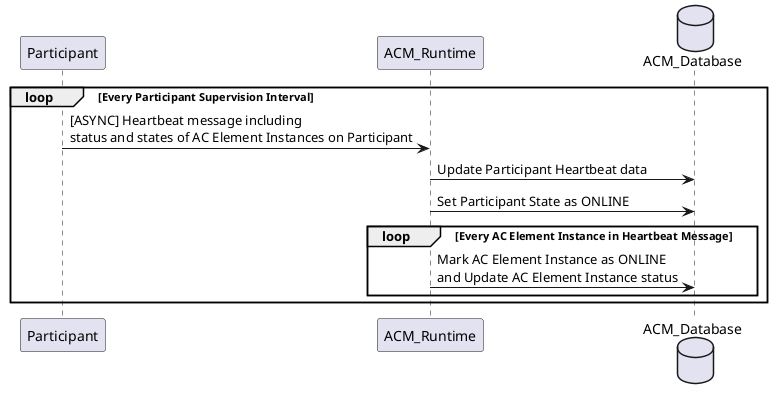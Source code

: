 @startuml

participant Participant
participant ACM_Runtime
database ACM_Database

loop Every Participant Supervision Interval
 Participant -> ACM_Runtime: [ASYNC] Heartbeat message including\nstatus and states of AC Element Instances on Participant
 ACM_Runtime -> ACM_Database: Update Participant Heartbeat data
 ACM_Runtime -> ACM_Database: Set Participant State as ONLINE

 loop Every AC Element Instance in Heartbeat Message
  ACM_Runtime -> ACM_Database: Mark AC Element Instance as ONLINE\nand Update AC Element Instance status
 end
end

@enduml
